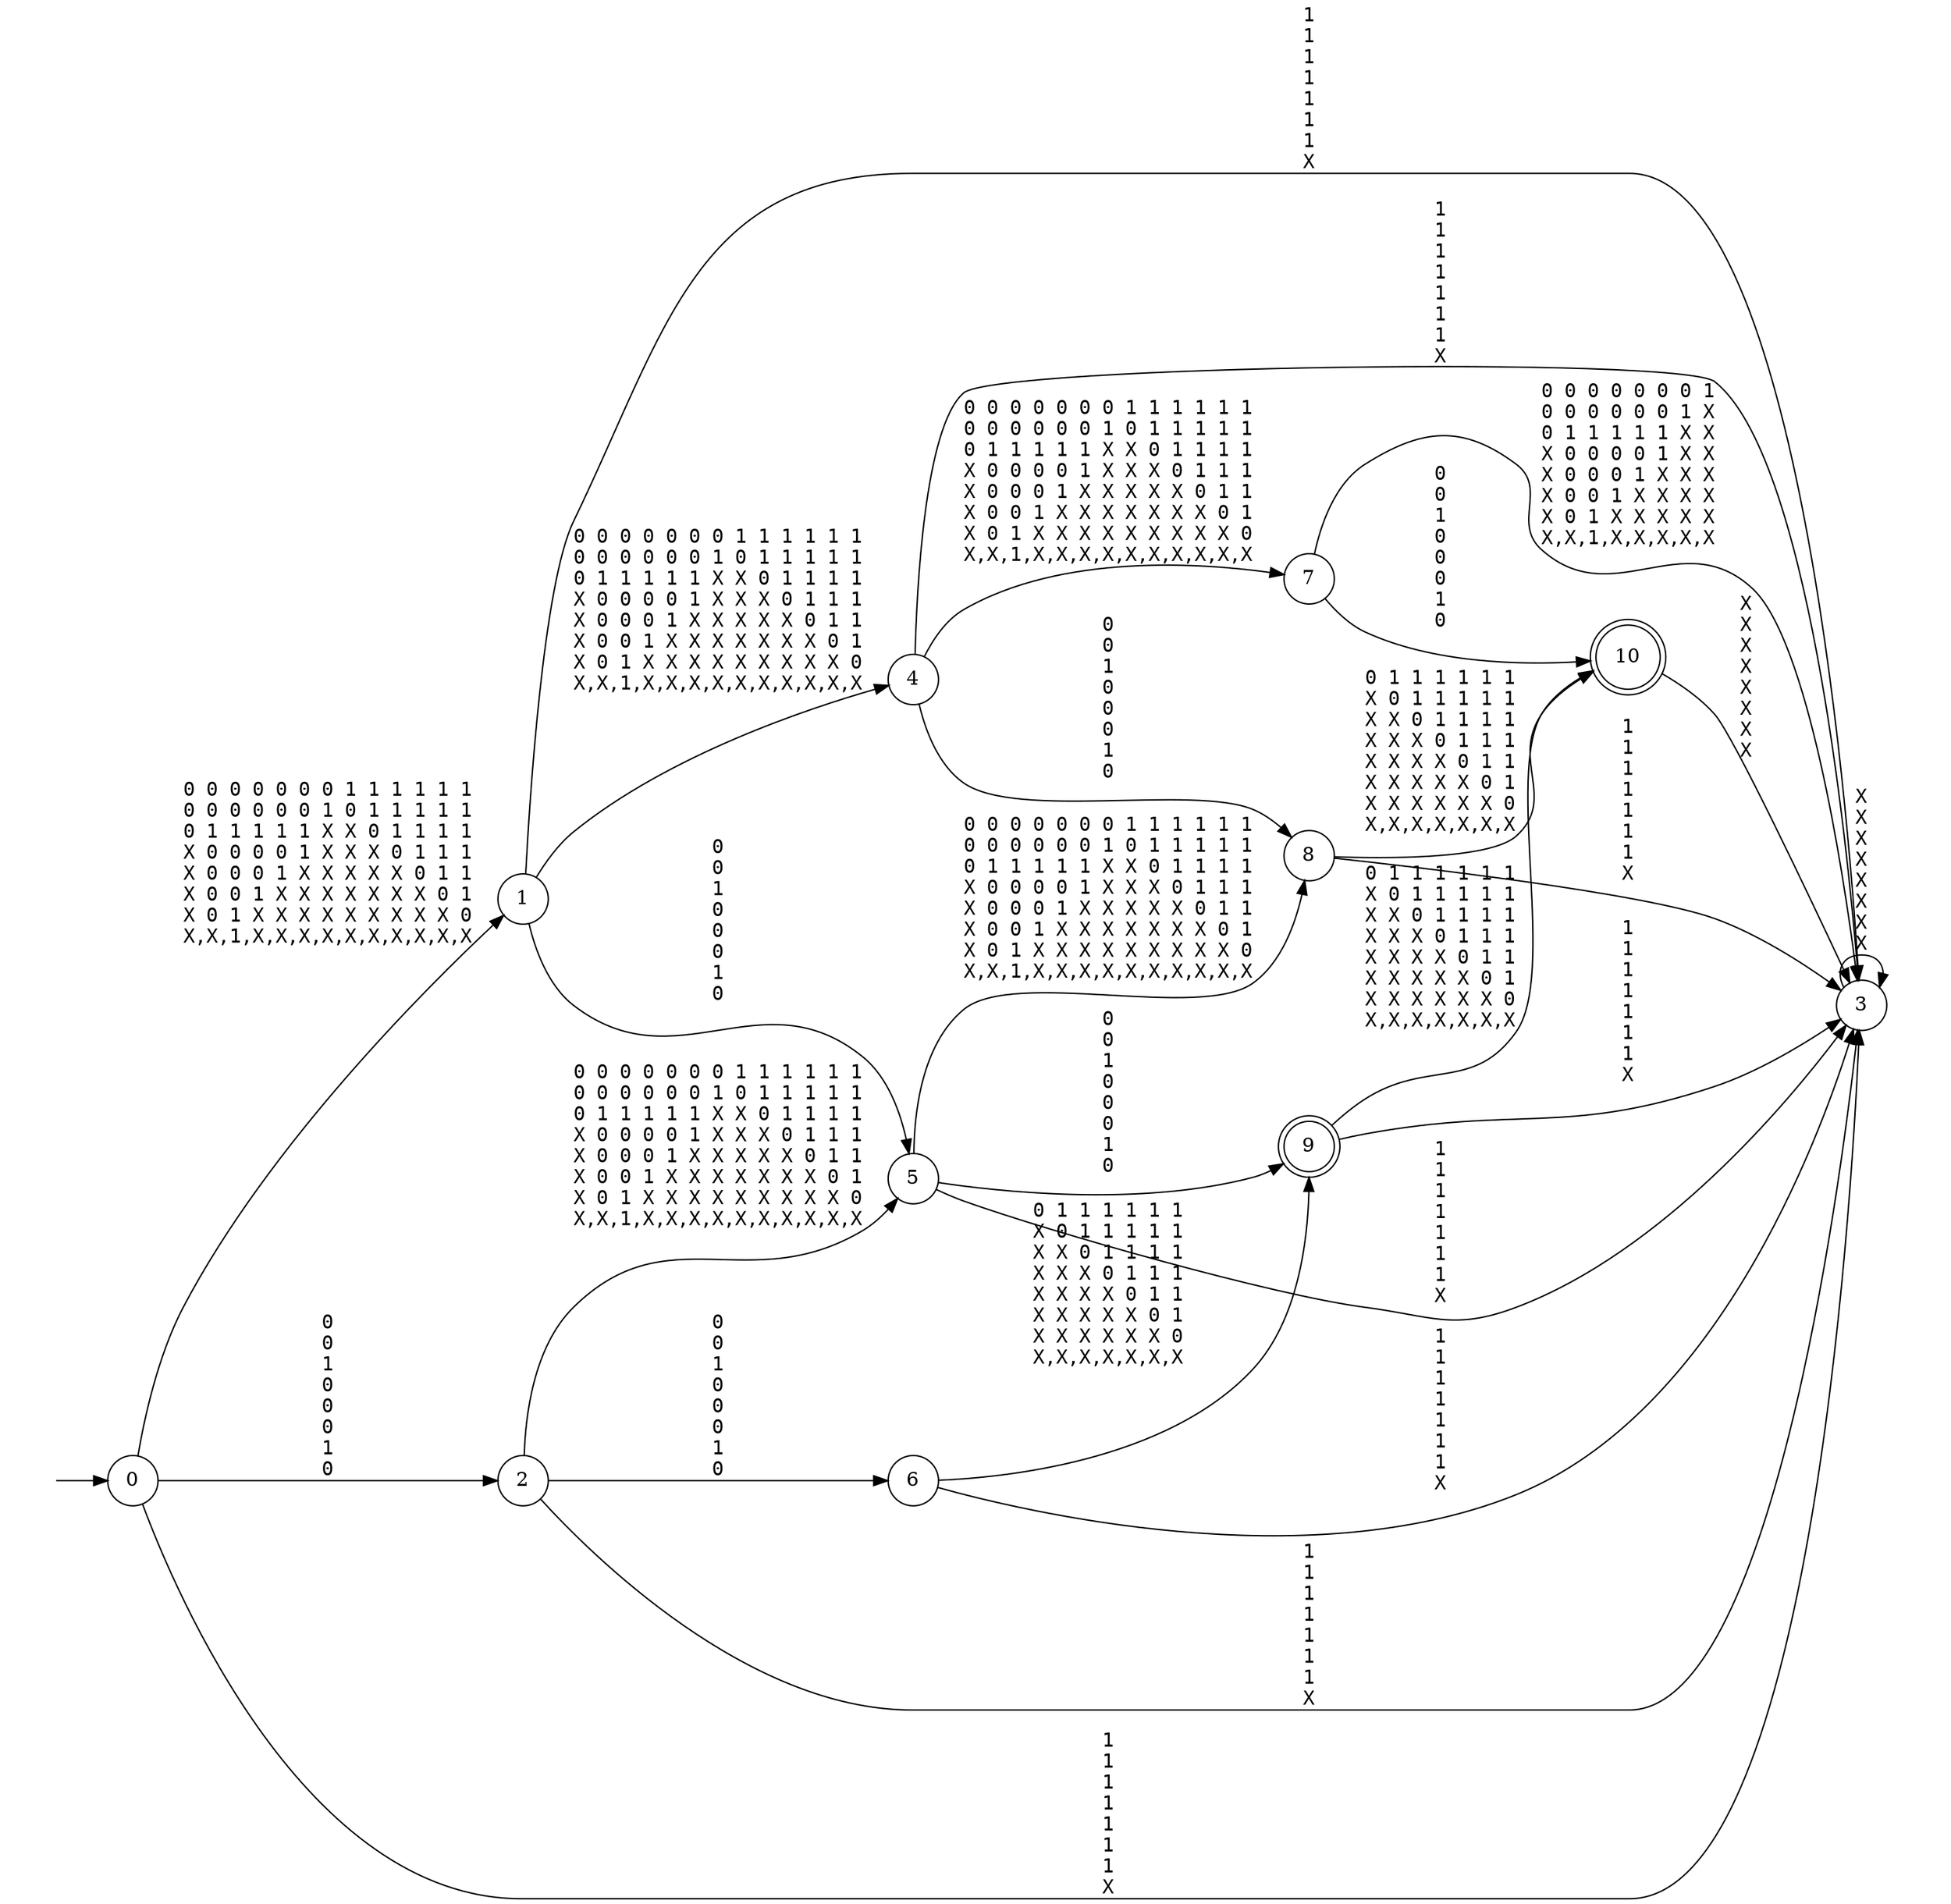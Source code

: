 digraph MONA_DFA {
 rankdir = LR;
 center = true;
 size = "700.5,1000.5";
 edge [fontname = Courier];
 node [height = .5, width = .5];
 node [shape = doublecircle]; 9; 10;
 node [shape = circle]; 0; 1; 2; 3; 4; 5; 6; 7; 8;
 node [shape = box];
 init [shape = plaintext, label = ""];
 init -> 0;
 0 -> 1 [label="0 0 0 0 0 0 0 1 1 1 1 1 1\n0 0 0 0 0 0 1 0 1 1 1 1 1\n0 1 1 1 1 1 X X 0 1 1 1 1\nX 0 0 0 0 1 X X X 0 1 1 1\nX 0 0 0 1 X X X X X 0 1 1\nX 0 0 1 X X X X X X X 0 1\nX 0 1 X X X X X X X X X 0\nX,X,1,X,X,X,X,X,X,X,X,X,X"];
 0 -> 2 [label="0\n0\n1\n0\n0\n0\n1\n0"];
 0 -> 3 [label="1\n1\n1\n1\n1\n1\n1\nX"];
 1 -> 3 [label="1\n1\n1\n1\n1\n1\n1\nX"];
 1 -> 4 [label="0 0 0 0 0 0 0 1 1 1 1 1 1\n0 0 0 0 0 0 1 0 1 1 1 1 1\n0 1 1 1 1 1 X X 0 1 1 1 1\nX 0 0 0 0 1 X X X 0 1 1 1\nX 0 0 0 1 X X X X X 0 1 1\nX 0 0 1 X X X X X X X 0 1\nX 0 1 X X X X X X X X X 0\nX,X,1,X,X,X,X,X,X,X,X,X,X"];
 1 -> 5 [label="0\n0\n1\n0\n0\n0\n1\n0"];
 2 -> 3 [label="1\n1\n1\n1\n1\n1\n1\nX"];
 2 -> 5 [label="0 0 0 0 0 0 0 1 1 1 1 1 1\n0 0 0 0 0 0 1 0 1 1 1 1 1\n0 1 1 1 1 1 X X 0 1 1 1 1\nX 0 0 0 0 1 X X X 0 1 1 1\nX 0 0 0 1 X X X X X 0 1 1\nX 0 0 1 X X X X X X X 0 1\nX 0 1 X X X X X X X X X 0\nX,X,1,X,X,X,X,X,X,X,X,X,X"];
 2 -> 6 [label="0\n0\n1\n0\n0\n0\n1\n0"];
 3 -> 3 [label="X\nX\nX\nX\nX\nX\nX\nX"];
 4 -> 3 [label="1\n1\n1\n1\n1\n1\n1\nX"];
 4 -> 7 [label="0 0 0 0 0 0 0 1 1 1 1 1 1\n0 0 0 0 0 0 1 0 1 1 1 1 1\n0 1 1 1 1 1 X X 0 1 1 1 1\nX 0 0 0 0 1 X X X 0 1 1 1\nX 0 0 0 1 X X X X X 0 1 1\nX 0 0 1 X X X X X X X 0 1\nX 0 1 X X X X X X X X X 0\nX,X,1,X,X,X,X,X,X,X,X,X,X"];
 4 -> 8 [label="0\n0\n1\n0\n0\n0\n1\n0"];
 5 -> 3 [label="1\n1\n1\n1\n1\n1\n1\nX"];
 5 -> 8 [label="0 0 0 0 0 0 0 1 1 1 1 1 1\n0 0 0 0 0 0 1 0 1 1 1 1 1\n0 1 1 1 1 1 X X 0 1 1 1 1\nX 0 0 0 0 1 X X X 0 1 1 1\nX 0 0 0 1 X X X X X 0 1 1\nX 0 0 1 X X X X X X X 0 1\nX 0 1 X X X X X X X X X 0\nX,X,1,X,X,X,X,X,X,X,X,X,X"];
 5 -> 9 [label="0\n0\n1\n0\n0\n0\n1\n0"];
 6 -> 3 [label="1\n1\n1\n1\n1\n1\n1\nX"];
 6 -> 9 [label="0 1 1 1 1 1 1\nX 0 1 1 1 1 1\nX X 0 1 1 1 1\nX X X 0 1 1 1\nX X X X 0 1 1\nX X X X X 0 1\nX X X X X X 0\nX,X,X,X,X,X,X"];
 7 -> 3 [label="0 0 0 0 0 0 0 1\n0 0 0 0 0 0 1 X\n0 1 1 1 1 1 X X\nX 0 0 0 0 1 X X\nX 0 0 0 1 X X X\nX 0 0 1 X X X X\nX 0 1 X X X X X\nX,X,1,X,X,X,X,X"];
 7 -> 10 [label="0\n0\n1\n0\n0\n0\n1\n0"];
 8 -> 3 [label="1\n1\n1\n1\n1\n1\n1\nX"];
 8 -> 10 [label="0 1 1 1 1 1 1\nX 0 1 1 1 1 1\nX X 0 1 1 1 1\nX X X 0 1 1 1\nX X X X 0 1 1\nX X X X X 0 1\nX X X X X X 0\nX,X,X,X,X,X,X"];
 9 -> 3 [label="1\n1\n1\n1\n1\n1\n1\nX"];
 9 -> 10 [label="0 1 1 1 1 1 1\nX 0 1 1 1 1 1\nX X 0 1 1 1 1\nX X X 0 1 1 1\nX X X X 0 1 1\nX X X X X 0 1\nX X X X X X 0\nX,X,X,X,X,X,X"];
 10 -> 3 [label="X\nX\nX\nX\nX\nX\nX\nX"];
}
